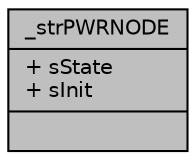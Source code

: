 digraph "_strPWRNODE"
{
  edge [fontname="Helvetica",fontsize="10",labelfontname="Helvetica",labelfontsize="10"];
  node [fontname="Helvetica",fontsize="10",shape=record];
  Node1 [label="{_strPWRNODE\n|+ sState\l+ sInit\l|}",height=0.2,width=0.4,color="black", fillcolor="grey75", style="filled", fontcolor="black"];
}
